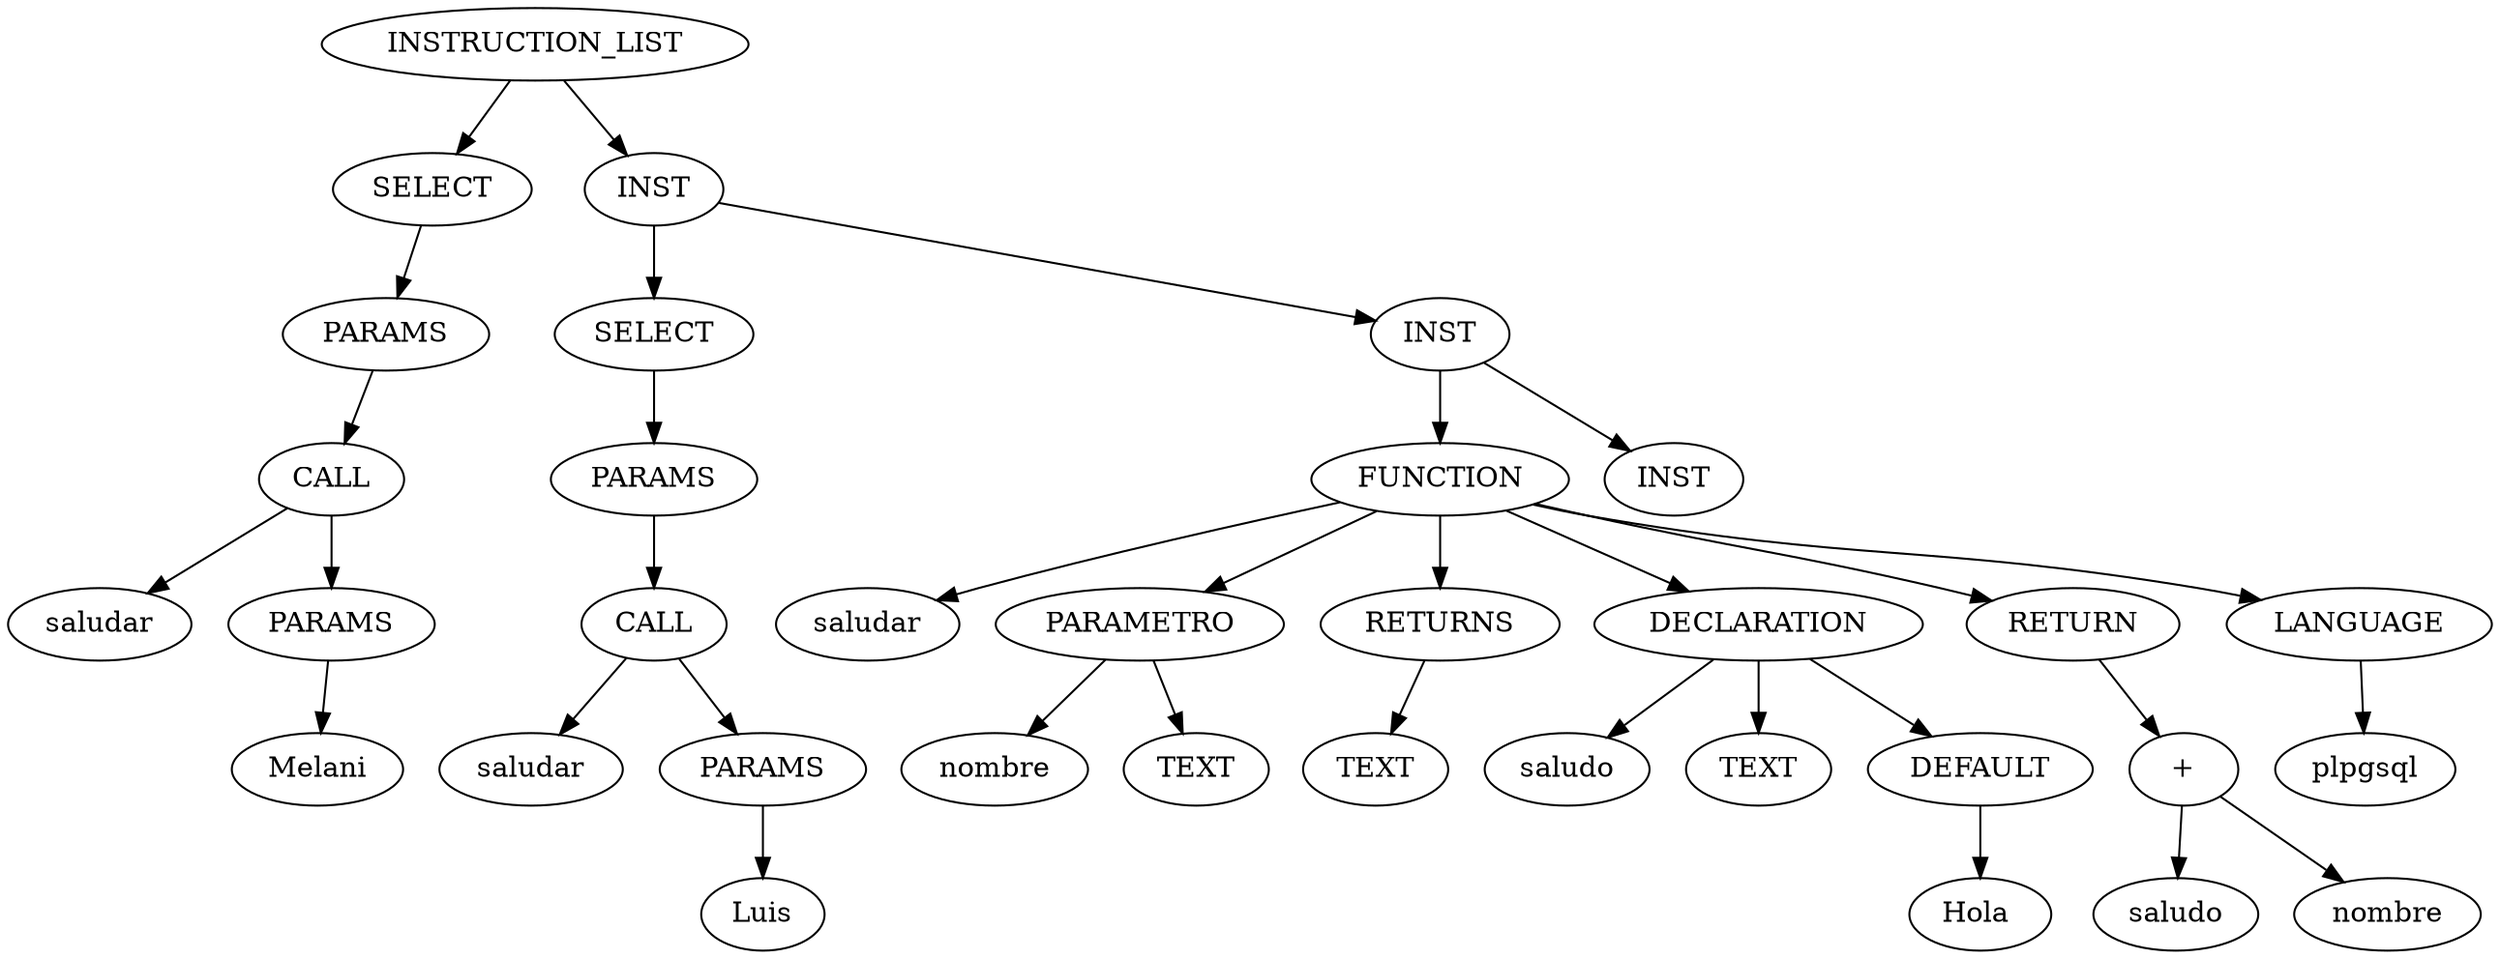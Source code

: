 // AST
digraph {
	34 [label=INSTRUCTION_LIST]
	35 [label=SELECT]
	36 [label=PARAMS]
	37 [label=CALL]
	38 [label=saludar]
	39 [label=PARAMS]
	40 [label=Melani]
	41 [label=INST]
	42 [label=SELECT]
	43 [label=PARAMS]
	44 [label=CALL]
	45 [label=saludar]
	46 [label=PARAMS]
	47 [label=Luis]
	48 [label=INST]
	49 [label=FUNCTION]
	50 [label=saludar]
	51 [label=PARAMETRO]
	52 [label=nombre]
	53 [label=TEXT]
	54 [label=RETURNS]
	55 [label=TEXT]
	56 [label=DECLARATION]
	57 [label=saludo]
	58 [label=TEXT]
	59 [label=DEFAULT]
	60 [label="Hola "]
	61 [label=RETURN]
	62 [label="+"]
	63 [label=saludo]
	64 [label=nombre]
	65 [label=LANGUAGE]
	66 [label=plpgsql]
	67 [label=INST]
	34 -> 35
	35 -> 36
	36 -> 37
	37 -> 38
	37 -> 39
	39 -> 40
	34 -> 41
	41 -> 42
	42 -> 43
	43 -> 44
	44 -> 45
	44 -> 46
	46 -> 47
	41 -> 48
	48 -> 49
	49 -> 50
	49 -> 51
	51 -> 52
	51 -> 53
	49 -> 54
	54 -> 55
	49 -> 56
	56 -> 57
	56 -> 58
	56 -> 59
	59 -> 60
	49 -> 61
	61 -> 62
	62 -> 63
	62 -> 64
	49 -> 65
	65 -> 66
	48 -> 67
}
